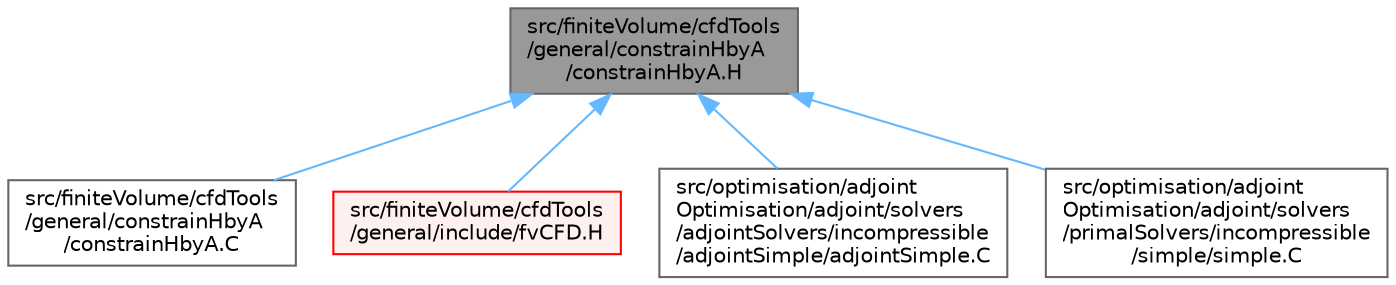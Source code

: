 digraph "src/finiteVolume/cfdTools/general/constrainHbyA/constrainHbyA.H"
{
 // LATEX_PDF_SIZE
  bgcolor="transparent";
  edge [fontname=Helvetica,fontsize=10,labelfontname=Helvetica,labelfontsize=10];
  node [fontname=Helvetica,fontsize=10,shape=box,height=0.2,width=0.4];
  Node1 [id="Node000001",label="src/finiteVolume/cfdTools\l/general/constrainHbyA\l/constrainHbyA.H",height=0.2,width=0.4,color="gray40", fillcolor="grey60", style="filled", fontcolor="black",tooltip=" "];
  Node1 -> Node2 [id="edge1_Node000001_Node000002",dir="back",color="steelblue1",style="solid",tooltip=" "];
  Node2 [id="Node000002",label="src/finiteVolume/cfdTools\l/general/constrainHbyA\l/constrainHbyA.C",height=0.2,width=0.4,color="grey40", fillcolor="white", style="filled",URL="$constrainHbyA_8C.html",tooltip=" "];
  Node1 -> Node3 [id="edge2_Node000001_Node000003",dir="back",color="steelblue1",style="solid",tooltip=" "];
  Node3 [id="Node000003",label="src/finiteVolume/cfdTools\l/general/include/fvCFD.H",height=0.2,width=0.4,color="red", fillcolor="#FFF0F0", style="filled",URL="$fvCFD_8H.html",tooltip=" "];
  Node1 -> Node16 [id="edge3_Node000001_Node000016",dir="back",color="steelblue1",style="solid",tooltip=" "];
  Node16 [id="Node000016",label="src/optimisation/adjoint\lOptimisation/adjoint/solvers\l/adjointSolvers/incompressible\l/adjointSimple/adjointSimple.C",height=0.2,width=0.4,color="grey40", fillcolor="white", style="filled",URL="$adjointSimple_8C.html",tooltip=" "];
  Node1 -> Node17 [id="edge4_Node000001_Node000017",dir="back",color="steelblue1",style="solid",tooltip=" "];
  Node17 [id="Node000017",label="src/optimisation/adjoint\lOptimisation/adjoint/solvers\l/primalSolvers/incompressible\l/simple/simple.C",height=0.2,width=0.4,color="grey40", fillcolor="white", style="filled",URL="$src_2optimisation_2adjointOptimisation_2adjoint_2solvers_2primalSolvers_2incompressible_2simple_2simple_8C.html",tooltip=" "];
}
